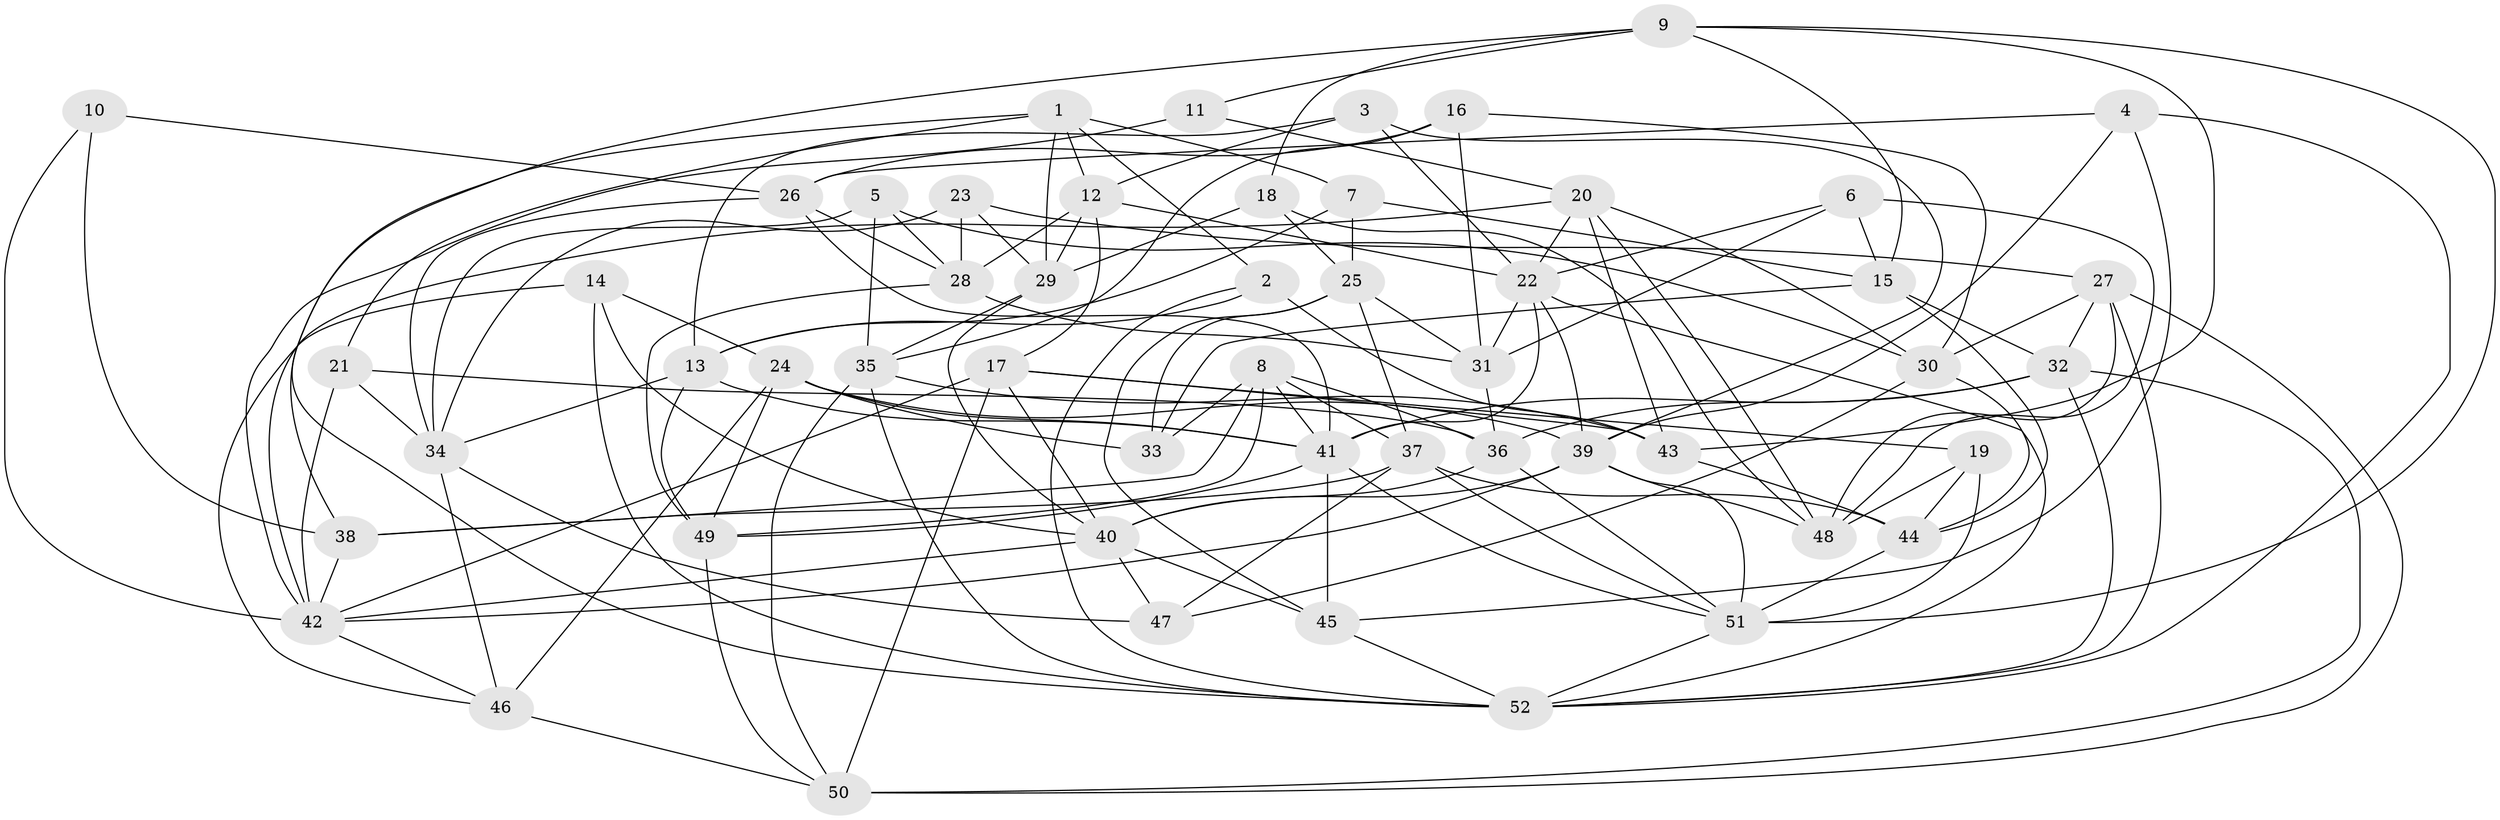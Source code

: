// original degree distribution, {4: 1.0}
// Generated by graph-tools (version 1.1) at 2025/50/03/09/25 03:50:51]
// undirected, 52 vertices, 147 edges
graph export_dot {
graph [start="1"]
  node [color=gray90,style=filled];
  1;
  2;
  3;
  4;
  5;
  6;
  7;
  8;
  9;
  10;
  11;
  12;
  13;
  14;
  15;
  16;
  17;
  18;
  19;
  20;
  21;
  22;
  23;
  24;
  25;
  26;
  27;
  28;
  29;
  30;
  31;
  32;
  33;
  34;
  35;
  36;
  37;
  38;
  39;
  40;
  41;
  42;
  43;
  44;
  45;
  46;
  47;
  48;
  49;
  50;
  51;
  52;
  1 -- 2 [weight=1.0];
  1 -- 7 [weight=1.0];
  1 -- 12 [weight=1.0];
  1 -- 21 [weight=1.0];
  1 -- 29 [weight=1.0];
  1 -- 38 [weight=1.0];
  2 -- 13 [weight=1.0];
  2 -- 43 [weight=1.0];
  2 -- 52 [weight=1.0];
  3 -- 12 [weight=1.0];
  3 -- 13 [weight=1.0];
  3 -- 22 [weight=1.0];
  3 -- 39 [weight=1.0];
  4 -- 26 [weight=1.0];
  4 -- 39 [weight=1.0];
  4 -- 45 [weight=1.0];
  4 -- 52 [weight=1.0];
  5 -- 28 [weight=1.0];
  5 -- 30 [weight=1.0];
  5 -- 34 [weight=1.0];
  5 -- 35 [weight=1.0];
  6 -- 15 [weight=1.0];
  6 -- 22 [weight=1.0];
  6 -- 31 [weight=1.0];
  6 -- 48 [weight=1.0];
  7 -- 13 [weight=1.0];
  7 -- 15 [weight=1.0];
  7 -- 25 [weight=1.0];
  8 -- 33 [weight=1.0];
  8 -- 36 [weight=1.0];
  8 -- 37 [weight=1.0];
  8 -- 38 [weight=1.0];
  8 -- 41 [weight=1.0];
  8 -- 49 [weight=1.0];
  9 -- 11 [weight=1.0];
  9 -- 15 [weight=1.0];
  9 -- 18 [weight=1.0];
  9 -- 43 [weight=1.0];
  9 -- 51 [weight=1.0];
  9 -- 52 [weight=1.0];
  10 -- 26 [weight=1.0];
  10 -- 38 [weight=2.0];
  10 -- 42 [weight=1.0];
  11 -- 20 [weight=1.0];
  11 -- 42 [weight=2.0];
  12 -- 17 [weight=1.0];
  12 -- 22 [weight=1.0];
  12 -- 28 [weight=1.0];
  12 -- 29 [weight=1.0];
  13 -- 34 [weight=1.0];
  13 -- 41 [weight=1.0];
  13 -- 49 [weight=1.0];
  14 -- 24 [weight=1.0];
  14 -- 40 [weight=1.0];
  14 -- 46 [weight=1.0];
  14 -- 52 [weight=1.0];
  15 -- 32 [weight=1.0];
  15 -- 33 [weight=1.0];
  15 -- 44 [weight=1.0];
  16 -- 26 [weight=1.0];
  16 -- 30 [weight=1.0];
  16 -- 31 [weight=1.0];
  16 -- 35 [weight=1.0];
  17 -- 19 [weight=1.0];
  17 -- 40 [weight=1.0];
  17 -- 42 [weight=1.0];
  17 -- 43 [weight=1.0];
  17 -- 50 [weight=1.0];
  18 -- 25 [weight=1.0];
  18 -- 29 [weight=1.0];
  18 -- 48 [weight=1.0];
  19 -- 44 [weight=1.0];
  19 -- 48 [weight=1.0];
  19 -- 51 [weight=1.0];
  20 -- 22 [weight=1.0];
  20 -- 30 [weight=1.0];
  20 -- 42 [weight=1.0];
  20 -- 43 [weight=1.0];
  20 -- 48 [weight=1.0];
  21 -- 34 [weight=1.0];
  21 -- 36 [weight=1.0];
  21 -- 42 [weight=1.0];
  22 -- 31 [weight=1.0];
  22 -- 39 [weight=1.0];
  22 -- 41 [weight=1.0];
  22 -- 52 [weight=1.0];
  23 -- 27 [weight=1.0];
  23 -- 28 [weight=1.0];
  23 -- 29 [weight=1.0];
  23 -- 34 [weight=1.0];
  24 -- 33 [weight=1.0];
  24 -- 39 [weight=1.0];
  24 -- 41 [weight=1.0];
  24 -- 46 [weight=1.0];
  24 -- 49 [weight=1.0];
  25 -- 31 [weight=1.0];
  25 -- 33 [weight=1.0];
  25 -- 37 [weight=1.0];
  25 -- 45 [weight=1.0];
  26 -- 28 [weight=1.0];
  26 -- 34 [weight=1.0];
  26 -- 41 [weight=1.0];
  27 -- 30 [weight=1.0];
  27 -- 32 [weight=1.0];
  27 -- 48 [weight=1.0];
  27 -- 50 [weight=1.0];
  27 -- 52 [weight=1.0];
  28 -- 31 [weight=1.0];
  28 -- 49 [weight=1.0];
  29 -- 35 [weight=1.0];
  29 -- 40 [weight=1.0];
  30 -- 44 [weight=1.0];
  30 -- 47 [weight=1.0];
  31 -- 36 [weight=1.0];
  32 -- 36 [weight=1.0];
  32 -- 41 [weight=1.0];
  32 -- 50 [weight=1.0];
  32 -- 52 [weight=1.0];
  34 -- 46 [weight=2.0];
  34 -- 47 [weight=1.0];
  35 -- 43 [weight=1.0];
  35 -- 50 [weight=1.0];
  35 -- 52 [weight=1.0];
  36 -- 40 [weight=1.0];
  36 -- 51 [weight=1.0];
  37 -- 38 [weight=1.0];
  37 -- 44 [weight=1.0];
  37 -- 47 [weight=1.0];
  37 -- 51 [weight=1.0];
  38 -- 42 [weight=1.0];
  39 -- 40 [weight=1.0];
  39 -- 42 [weight=1.0];
  39 -- 48 [weight=1.0];
  39 -- 51 [weight=1.0];
  40 -- 42 [weight=1.0];
  40 -- 45 [weight=1.0];
  40 -- 47 [weight=1.0];
  41 -- 45 [weight=2.0];
  41 -- 49 [weight=1.0];
  41 -- 51 [weight=1.0];
  42 -- 46 [weight=1.0];
  43 -- 44 [weight=1.0];
  44 -- 51 [weight=1.0];
  45 -- 52 [weight=1.0];
  46 -- 50 [weight=1.0];
  49 -- 50 [weight=1.0];
  51 -- 52 [weight=1.0];
}

